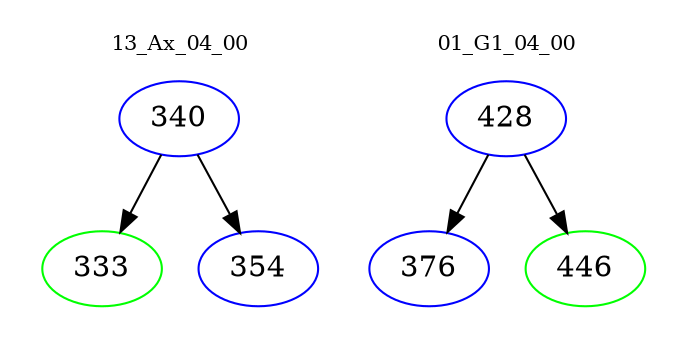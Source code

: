 digraph{
subgraph cluster_0 {
color = white
label = "13_Ax_04_00";
fontsize=10;
T0_340 [label="340", color="blue"]
T0_340 -> T0_333 [color="black"]
T0_333 [label="333", color="green"]
T0_340 -> T0_354 [color="black"]
T0_354 [label="354", color="blue"]
}
subgraph cluster_1 {
color = white
label = "01_G1_04_00";
fontsize=10;
T1_428 [label="428", color="blue"]
T1_428 -> T1_376 [color="black"]
T1_376 [label="376", color="blue"]
T1_428 -> T1_446 [color="black"]
T1_446 [label="446", color="green"]
}
}
